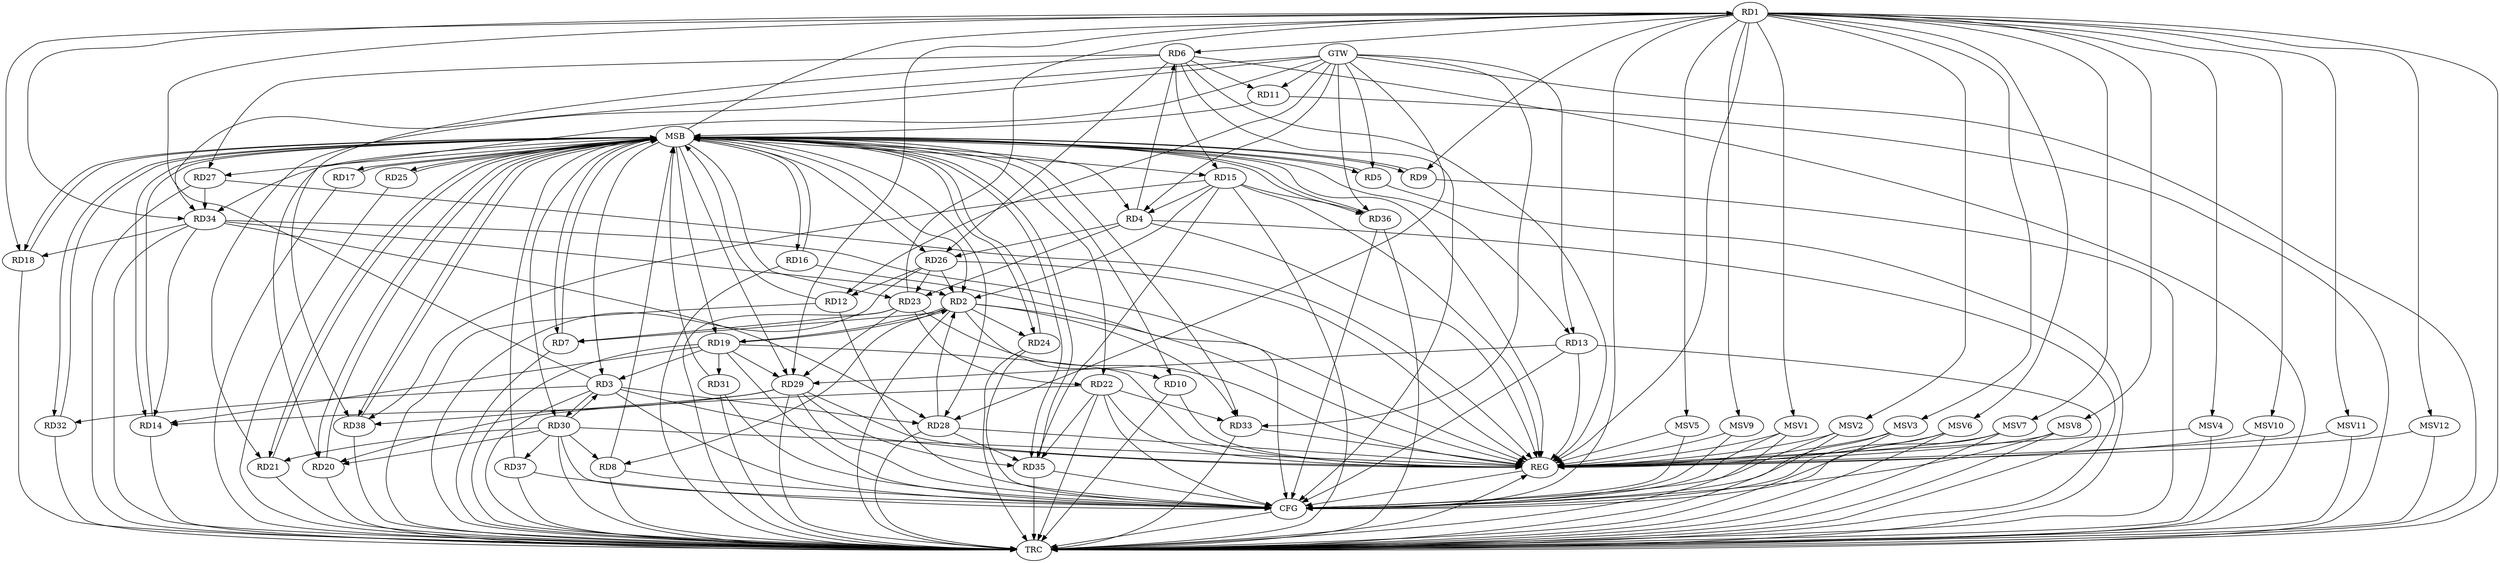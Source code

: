 strict digraph G {
  RD1 [ label="RD1" ];
  RD2 [ label="RD2" ];
  RD3 [ label="RD3" ];
  RD4 [ label="RD4" ];
  RD5 [ label="RD5" ];
  RD6 [ label="RD6" ];
  RD7 [ label="RD7" ];
  RD8 [ label="RD8" ];
  RD9 [ label="RD9" ];
  RD10 [ label="RD10" ];
  RD11 [ label="RD11" ];
  RD12 [ label="RD12" ];
  RD13 [ label="RD13" ];
  RD14 [ label="RD14" ];
  RD15 [ label="RD15" ];
  RD16 [ label="RD16" ];
  RD17 [ label="RD17" ];
  RD18 [ label="RD18" ];
  RD19 [ label="RD19" ];
  RD20 [ label="RD20" ];
  RD21 [ label="RD21" ];
  RD22 [ label="RD22" ];
  RD23 [ label="RD23" ];
  RD24 [ label="RD24" ];
  RD25 [ label="RD25" ];
  RD26 [ label="RD26" ];
  RD27 [ label="RD27" ];
  RD28 [ label="RD28" ];
  RD29 [ label="RD29" ];
  RD30 [ label="RD30" ];
  RD31 [ label="RD31" ];
  RD32 [ label="RD32" ];
  RD33 [ label="RD33" ];
  RD34 [ label="RD34" ];
  RD35 [ label="RD35" ];
  RD36 [ label="RD36" ];
  RD37 [ label="RD37" ];
  RD38 [ label="RD38" ];
  GTW [ label="GTW" ];
  REG [ label="REG" ];
  MSB [ label="MSB" ];
  CFG [ label="CFG" ];
  TRC [ label="TRC" ];
  MSV1 [ label="MSV1" ];
  MSV2 [ label="MSV2" ];
  MSV3 [ label="MSV3" ];
  MSV4 [ label="MSV4" ];
  MSV5 [ label="MSV5" ];
  MSV6 [ label="MSV6" ];
  MSV7 [ label="MSV7" ];
  MSV8 [ label="MSV8" ];
  MSV9 [ label="MSV9" ];
  MSV10 [ label="MSV10" ];
  MSV11 [ label="MSV11" ];
  MSV12 [ label="MSV12" ];
  RD3 -> RD1;
  RD1 -> RD6;
  RD1 -> RD9;
  RD1 -> RD18;
  RD23 -> RD1;
  RD1 -> RD29;
  RD1 -> RD34;
  RD2 -> RD7;
  RD2 -> RD8;
  RD2 -> RD10;
  RD15 -> RD2;
  RD2 -> RD19;
  RD19 -> RD2;
  RD2 -> RD24;
  RD26 -> RD2;
  RD28 -> RD2;
  RD2 -> RD33;
  RD34 -> RD2;
  RD19 -> RD3;
  RD3 -> RD28;
  RD3 -> RD30;
  RD30 -> RD3;
  RD3 -> RD32;
  RD4 -> RD6;
  RD15 -> RD4;
  RD4 -> RD23;
  RD4 -> RD26;
  RD6 -> RD11;
  RD6 -> RD15;
  RD6 -> RD26;
  RD6 -> RD27;
  RD6 -> RD38;
  RD23 -> RD7;
  RD30 -> RD8;
  RD26 -> RD12;
  RD13 -> RD29;
  RD19 -> RD14;
  RD29 -> RD14;
  RD34 -> RD14;
  RD15 -> RD35;
  RD15 -> RD36;
  RD15 -> RD38;
  RD34 -> RD18;
  RD19 -> RD29;
  RD19 -> RD31;
  RD22 -> RD20;
  RD30 -> RD20;
  RD30 -> RD21;
  RD23 -> RD22;
  RD22 -> RD33;
  RD22 -> RD35;
  RD26 -> RD23;
  RD23 -> RD29;
  RD27 -> RD34;
  RD34 -> RD28;
  RD28 -> RD35;
  RD29 -> RD35;
  RD29 -> RD38;
  RD30 -> RD37;
  GTW -> RD33;
  GTW -> RD36;
  GTW -> RD28;
  GTW -> RD21;
  GTW -> RD11;
  GTW -> RD13;
  GTW -> RD5;
  GTW -> RD34;
  GTW -> RD20;
  GTW -> RD4;
  GTW -> RD12;
  RD1 -> REG;
  RD2 -> REG;
  RD3 -> REG;
  RD4 -> REG;
  RD6 -> REG;
  RD10 -> REG;
  RD13 -> REG;
  RD15 -> REG;
  RD19 -> REG;
  RD22 -> REG;
  RD23 -> REG;
  RD26 -> REG;
  RD27 -> REG;
  RD28 -> REG;
  RD29 -> REG;
  RD30 -> REG;
  RD33 -> REG;
  RD34 -> REG;
  RD5 -> MSB;
  MSB -> RD1;
  MSB -> RD9;
  MSB -> RD10;
  MSB -> RD13;
  MSB -> RD28;
  MSB -> RD30;
  MSB -> RD32;
  MSB -> REG;
  RD7 -> MSB;
  MSB -> RD14;
  MSB -> RD21;
  MSB -> RD23;
  MSB -> RD36;
  RD8 -> MSB;
  MSB -> RD7;
  RD9 -> MSB;
  MSB -> RD15;
  MSB -> RD16;
  MSB -> RD19;
  RD11 -> MSB;
  MSB -> RD4;
  MSB -> RD25;
  MSB -> RD29;
  RD12 -> MSB;
  MSB -> RD18;
  MSB -> RD26;
  RD14 -> MSB;
  MSB -> RD5;
  MSB -> RD17;
  MSB -> RD24;
  RD16 -> MSB;
  MSB -> RD3;
  RD17 -> MSB;
  MSB -> RD27;
  MSB -> RD38;
  RD18 -> MSB;
  RD20 -> MSB;
  MSB -> RD22;
  RD21 -> MSB;
  MSB -> RD20;
  RD24 -> MSB;
  MSB -> RD35;
  RD25 -> MSB;
  MSB -> RD33;
  RD31 -> MSB;
  RD32 -> MSB;
  RD35 -> MSB;
  MSB -> RD2;
  RD36 -> MSB;
  RD37 -> MSB;
  RD38 -> MSB;
  MSB -> RD34;
  RD36 -> CFG;
  RD16 -> CFG;
  RD31 -> CFG;
  RD35 -> CFG;
  RD22 -> CFG;
  RD29 -> CFG;
  RD12 -> CFG;
  RD13 -> CFG;
  RD3 -> CFG;
  RD30 -> CFG;
  RD19 -> CFG;
  RD1 -> CFG;
  RD37 -> CFG;
  RD6 -> CFG;
  RD24 -> CFG;
  RD8 -> CFG;
  REG -> CFG;
  RD1 -> TRC;
  RD2 -> TRC;
  RD3 -> TRC;
  RD4 -> TRC;
  RD5 -> TRC;
  RD6 -> TRC;
  RD7 -> TRC;
  RD8 -> TRC;
  RD9 -> TRC;
  RD10 -> TRC;
  RD11 -> TRC;
  RD12 -> TRC;
  RD13 -> TRC;
  RD14 -> TRC;
  RD15 -> TRC;
  RD16 -> TRC;
  RD17 -> TRC;
  RD18 -> TRC;
  RD19 -> TRC;
  RD20 -> TRC;
  RD21 -> TRC;
  RD22 -> TRC;
  RD23 -> TRC;
  RD24 -> TRC;
  RD25 -> TRC;
  RD26 -> TRC;
  RD27 -> TRC;
  RD28 -> TRC;
  RD29 -> TRC;
  RD30 -> TRC;
  RD31 -> TRC;
  RD32 -> TRC;
  RD33 -> TRC;
  RD34 -> TRC;
  RD35 -> TRC;
  RD36 -> TRC;
  RD37 -> TRC;
  RD38 -> TRC;
  GTW -> TRC;
  CFG -> TRC;
  TRC -> REG;
  RD1 -> MSV1;
  MSV1 -> REG;
  MSV1 -> TRC;
  MSV1 -> CFG;
  RD1 -> MSV2;
  RD1 -> MSV3;
  MSV2 -> REG;
  MSV2 -> TRC;
  MSV2 -> CFG;
  MSV3 -> REG;
  MSV3 -> TRC;
  MSV3 -> CFG;
  RD1 -> MSV4;
  MSV4 -> REG;
  MSV4 -> TRC;
  RD1 -> MSV5;
  RD1 -> MSV6;
  RD1 -> MSV7;
  MSV5 -> REG;
  MSV5 -> CFG;
  MSV6 -> REG;
  MSV6 -> TRC;
  MSV6 -> CFG;
  MSV7 -> REG;
  MSV7 -> TRC;
  MSV7 -> CFG;
  RD1 -> MSV8;
  RD1 -> MSV9;
  MSV8 -> REG;
  MSV8 -> TRC;
  MSV8 -> CFG;
  MSV9 -> REG;
  MSV9 -> CFG;
  RD1 -> MSV10;
  RD1 -> MSV11;
  MSV10 -> REG;
  MSV10 -> TRC;
  MSV11 -> REG;
  MSV11 -> TRC;
  RD1 -> MSV12;
  MSV12 -> REG;
  MSV12 -> TRC;
}
